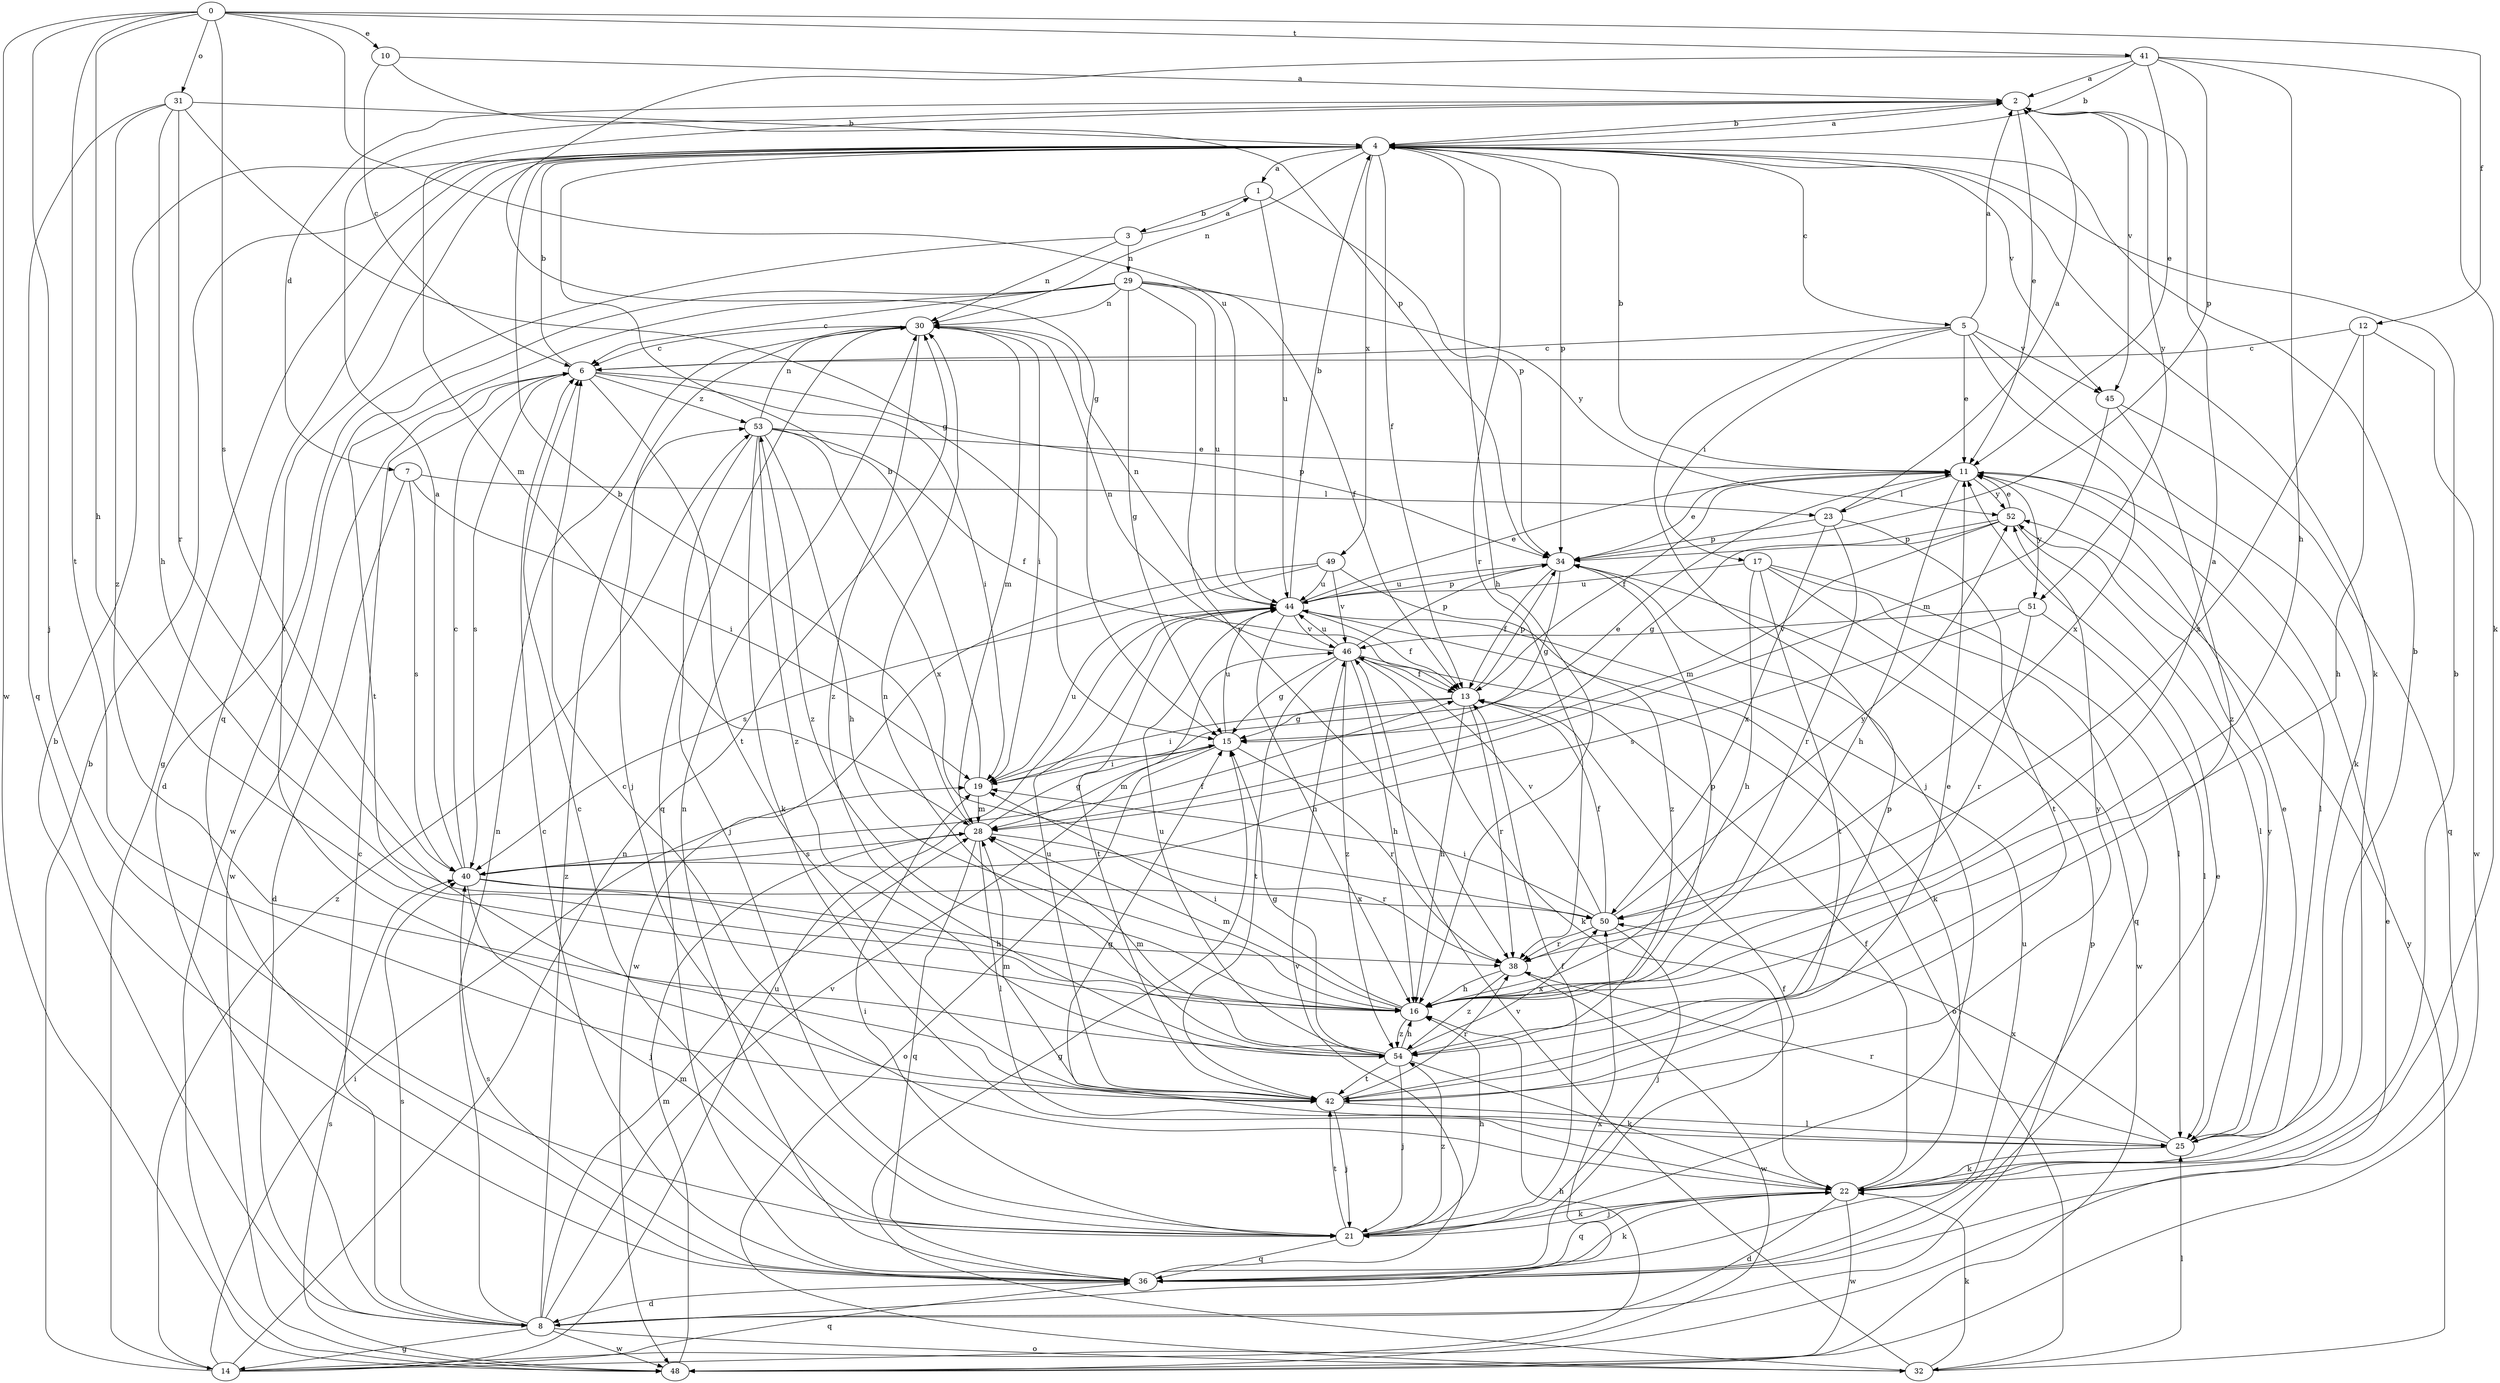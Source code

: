 strict digraph  {
0;
1;
2;
3;
4;
5;
6;
7;
8;
10;
11;
12;
13;
14;
15;
16;
17;
19;
21;
22;
23;
25;
28;
29;
30;
31;
32;
34;
36;
38;
40;
41;
42;
44;
45;
46;
48;
49;
50;
51;
52;
53;
54;
0 -> 10  [label=e];
0 -> 12  [label=f];
0 -> 16  [label=h];
0 -> 21  [label=j];
0 -> 31  [label=o];
0 -> 40  [label=s];
0 -> 41  [label=t];
0 -> 42  [label=t];
0 -> 44  [label=u];
0 -> 48  [label=w];
1 -> 3  [label=b];
1 -> 34  [label=p];
1 -> 44  [label=u];
2 -> 4  [label=b];
2 -> 7  [label=d];
2 -> 11  [label=e];
2 -> 28  [label=m];
2 -> 45  [label=v];
2 -> 51  [label=y];
3 -> 1  [label=a];
3 -> 8  [label=d];
3 -> 29  [label=n];
3 -> 30  [label=n];
4 -> 1  [label=a];
4 -> 2  [label=a];
4 -> 5  [label=c];
4 -> 13  [label=f];
4 -> 14  [label=g];
4 -> 16  [label=h];
4 -> 22  [label=k];
4 -> 30  [label=n];
4 -> 34  [label=p];
4 -> 36  [label=q];
4 -> 38  [label=r];
4 -> 42  [label=t];
4 -> 45  [label=v];
4 -> 49  [label=x];
5 -> 2  [label=a];
5 -> 6  [label=c];
5 -> 11  [label=e];
5 -> 17  [label=i];
5 -> 21  [label=j];
5 -> 22  [label=k];
5 -> 45  [label=v];
5 -> 50  [label=x];
6 -> 4  [label=b];
6 -> 19  [label=i];
6 -> 34  [label=p];
6 -> 40  [label=s];
6 -> 42  [label=t];
6 -> 48  [label=w];
6 -> 53  [label=z];
7 -> 8  [label=d];
7 -> 19  [label=i];
7 -> 23  [label=l];
7 -> 40  [label=s];
8 -> 4  [label=b];
8 -> 6  [label=c];
8 -> 14  [label=g];
8 -> 28  [label=m];
8 -> 30  [label=n];
8 -> 32  [label=o];
8 -> 34  [label=p];
8 -> 40  [label=s];
8 -> 46  [label=v];
8 -> 48  [label=w];
8 -> 50  [label=x];
8 -> 53  [label=z];
10 -> 2  [label=a];
10 -> 6  [label=c];
10 -> 34  [label=p];
11 -> 4  [label=b];
11 -> 13  [label=f];
11 -> 16  [label=h];
11 -> 23  [label=l];
11 -> 25  [label=l];
11 -> 51  [label=y];
11 -> 52  [label=y];
12 -> 6  [label=c];
12 -> 16  [label=h];
12 -> 48  [label=w];
12 -> 50  [label=x];
13 -> 15  [label=g];
13 -> 16  [label=h];
13 -> 19  [label=i];
13 -> 34  [label=p];
13 -> 38  [label=r];
14 -> 4  [label=b];
14 -> 11  [label=e];
14 -> 16  [label=h];
14 -> 19  [label=i];
14 -> 30  [label=n];
14 -> 36  [label=q];
14 -> 44  [label=u];
14 -> 53  [label=z];
15 -> 19  [label=i];
15 -> 28  [label=m];
15 -> 32  [label=o];
15 -> 38  [label=r];
15 -> 44  [label=u];
16 -> 2  [label=a];
16 -> 19  [label=i];
16 -> 28  [label=m];
16 -> 34  [label=p];
16 -> 53  [label=z];
16 -> 54  [label=z];
17 -> 16  [label=h];
17 -> 25  [label=l];
17 -> 36  [label=q];
17 -> 42  [label=t];
17 -> 44  [label=u];
17 -> 48  [label=w];
19 -> 4  [label=b];
19 -> 11  [label=e];
19 -> 28  [label=m];
19 -> 44  [label=u];
21 -> 6  [label=c];
21 -> 13  [label=f];
21 -> 16  [label=h];
21 -> 19  [label=i];
21 -> 22  [label=k];
21 -> 36  [label=q];
21 -> 42  [label=t];
21 -> 54  [label=z];
22 -> 4  [label=b];
22 -> 6  [label=c];
22 -> 8  [label=d];
22 -> 13  [label=f];
22 -> 21  [label=j];
22 -> 36  [label=q];
22 -> 48  [label=w];
23 -> 2  [label=a];
23 -> 34  [label=p];
23 -> 38  [label=r];
23 -> 42  [label=t];
23 -> 50  [label=x];
25 -> 4  [label=b];
25 -> 11  [label=e];
25 -> 15  [label=g];
25 -> 22  [label=k];
25 -> 38  [label=r];
25 -> 50  [label=x];
25 -> 52  [label=y];
28 -> 4  [label=b];
28 -> 15  [label=g];
28 -> 25  [label=l];
28 -> 36  [label=q];
28 -> 38  [label=r];
28 -> 40  [label=s];
29 -> 6  [label=c];
29 -> 13  [label=f];
29 -> 15  [label=g];
29 -> 30  [label=n];
29 -> 38  [label=r];
29 -> 42  [label=t];
29 -> 44  [label=u];
29 -> 48  [label=w];
29 -> 52  [label=y];
30 -> 6  [label=c];
30 -> 19  [label=i];
30 -> 21  [label=j];
30 -> 28  [label=m];
30 -> 36  [label=q];
30 -> 54  [label=z];
31 -> 4  [label=b];
31 -> 15  [label=g];
31 -> 16  [label=h];
31 -> 36  [label=q];
31 -> 38  [label=r];
31 -> 54  [label=z];
32 -> 15  [label=g];
32 -> 22  [label=k];
32 -> 25  [label=l];
32 -> 46  [label=v];
32 -> 52  [label=y];
34 -> 11  [label=e];
34 -> 13  [label=f];
34 -> 15  [label=g];
34 -> 44  [label=u];
36 -> 6  [label=c];
36 -> 8  [label=d];
36 -> 11  [label=e];
36 -> 13  [label=f];
36 -> 22  [label=k];
36 -> 30  [label=n];
36 -> 40  [label=s];
36 -> 44  [label=u];
36 -> 46  [label=v];
38 -> 16  [label=h];
38 -> 48  [label=w];
38 -> 54  [label=z];
40 -> 2  [label=a];
40 -> 6  [label=c];
40 -> 13  [label=f];
40 -> 16  [label=h];
40 -> 21  [label=j];
40 -> 50  [label=x];
41 -> 2  [label=a];
41 -> 4  [label=b];
41 -> 11  [label=e];
41 -> 15  [label=g];
41 -> 16  [label=h];
41 -> 22  [label=k];
41 -> 34  [label=p];
42 -> 11  [label=e];
42 -> 21  [label=j];
42 -> 25  [label=l];
42 -> 28  [label=m];
42 -> 38  [label=r];
42 -> 44  [label=u];
42 -> 52  [label=y];
44 -> 4  [label=b];
44 -> 11  [label=e];
44 -> 13  [label=f];
44 -> 16  [label=h];
44 -> 22  [label=k];
44 -> 30  [label=n];
44 -> 34  [label=p];
44 -> 42  [label=t];
44 -> 46  [label=v];
45 -> 28  [label=m];
45 -> 36  [label=q];
45 -> 54  [label=z];
46 -> 13  [label=f];
46 -> 15  [label=g];
46 -> 16  [label=h];
46 -> 22  [label=k];
46 -> 30  [label=n];
46 -> 32  [label=o];
46 -> 34  [label=p];
46 -> 42  [label=t];
46 -> 44  [label=u];
46 -> 54  [label=z];
48 -> 28  [label=m];
48 -> 40  [label=s];
49 -> 40  [label=s];
49 -> 44  [label=u];
49 -> 46  [label=v];
49 -> 48  [label=w];
49 -> 54  [label=z];
50 -> 13  [label=f];
50 -> 19  [label=i];
50 -> 21  [label=j];
50 -> 38  [label=r];
50 -> 46  [label=v];
50 -> 52  [label=y];
51 -> 25  [label=l];
51 -> 38  [label=r];
51 -> 40  [label=s];
51 -> 46  [label=v];
52 -> 11  [label=e];
52 -> 15  [label=g];
52 -> 25  [label=l];
52 -> 28  [label=m];
52 -> 34  [label=p];
53 -> 11  [label=e];
53 -> 13  [label=f];
53 -> 16  [label=h];
53 -> 21  [label=j];
53 -> 22  [label=k];
53 -> 30  [label=n];
53 -> 50  [label=x];
53 -> 54  [label=z];
54 -> 15  [label=g];
54 -> 16  [label=h];
54 -> 21  [label=j];
54 -> 22  [label=k];
54 -> 28  [label=m];
54 -> 30  [label=n];
54 -> 34  [label=p];
54 -> 42  [label=t];
54 -> 44  [label=u];
54 -> 50  [label=x];
}
